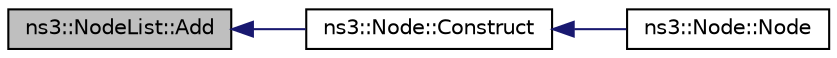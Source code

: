 digraph "ns3::NodeList::Add"
{
  edge [fontname="Helvetica",fontsize="10",labelfontname="Helvetica",labelfontsize="10"];
  node [fontname="Helvetica",fontsize="10",shape=record];
  rankdir="LR";
  Node1 [label="ns3::NodeList::Add",height=0.2,width=0.4,color="black", fillcolor="grey75", style="filled", fontcolor="black"];
  Node1 -> Node2 [dir="back",color="midnightblue",fontsize="10",style="solid"];
  Node2 [label="ns3::Node::Construct",height=0.2,width=0.4,color="black", fillcolor="white", style="filled",URL="$dd/ded/classns3_1_1Node.html#a42d5825649aeb147d7e5e49067b4bcb7",tooltip="Finish node&#39;s construction by setting the correct node ID. "];
  Node2 -> Node3 [dir="back",color="midnightblue",fontsize="10",style="solid"];
  Node3 [label="ns3::Node::Node",height=0.2,width=0.4,color="black", fillcolor="white", style="filled",URL="$dd/ded/classns3_1_1Node.html#acafd181365f06486940e936c90e90e21"];
}
